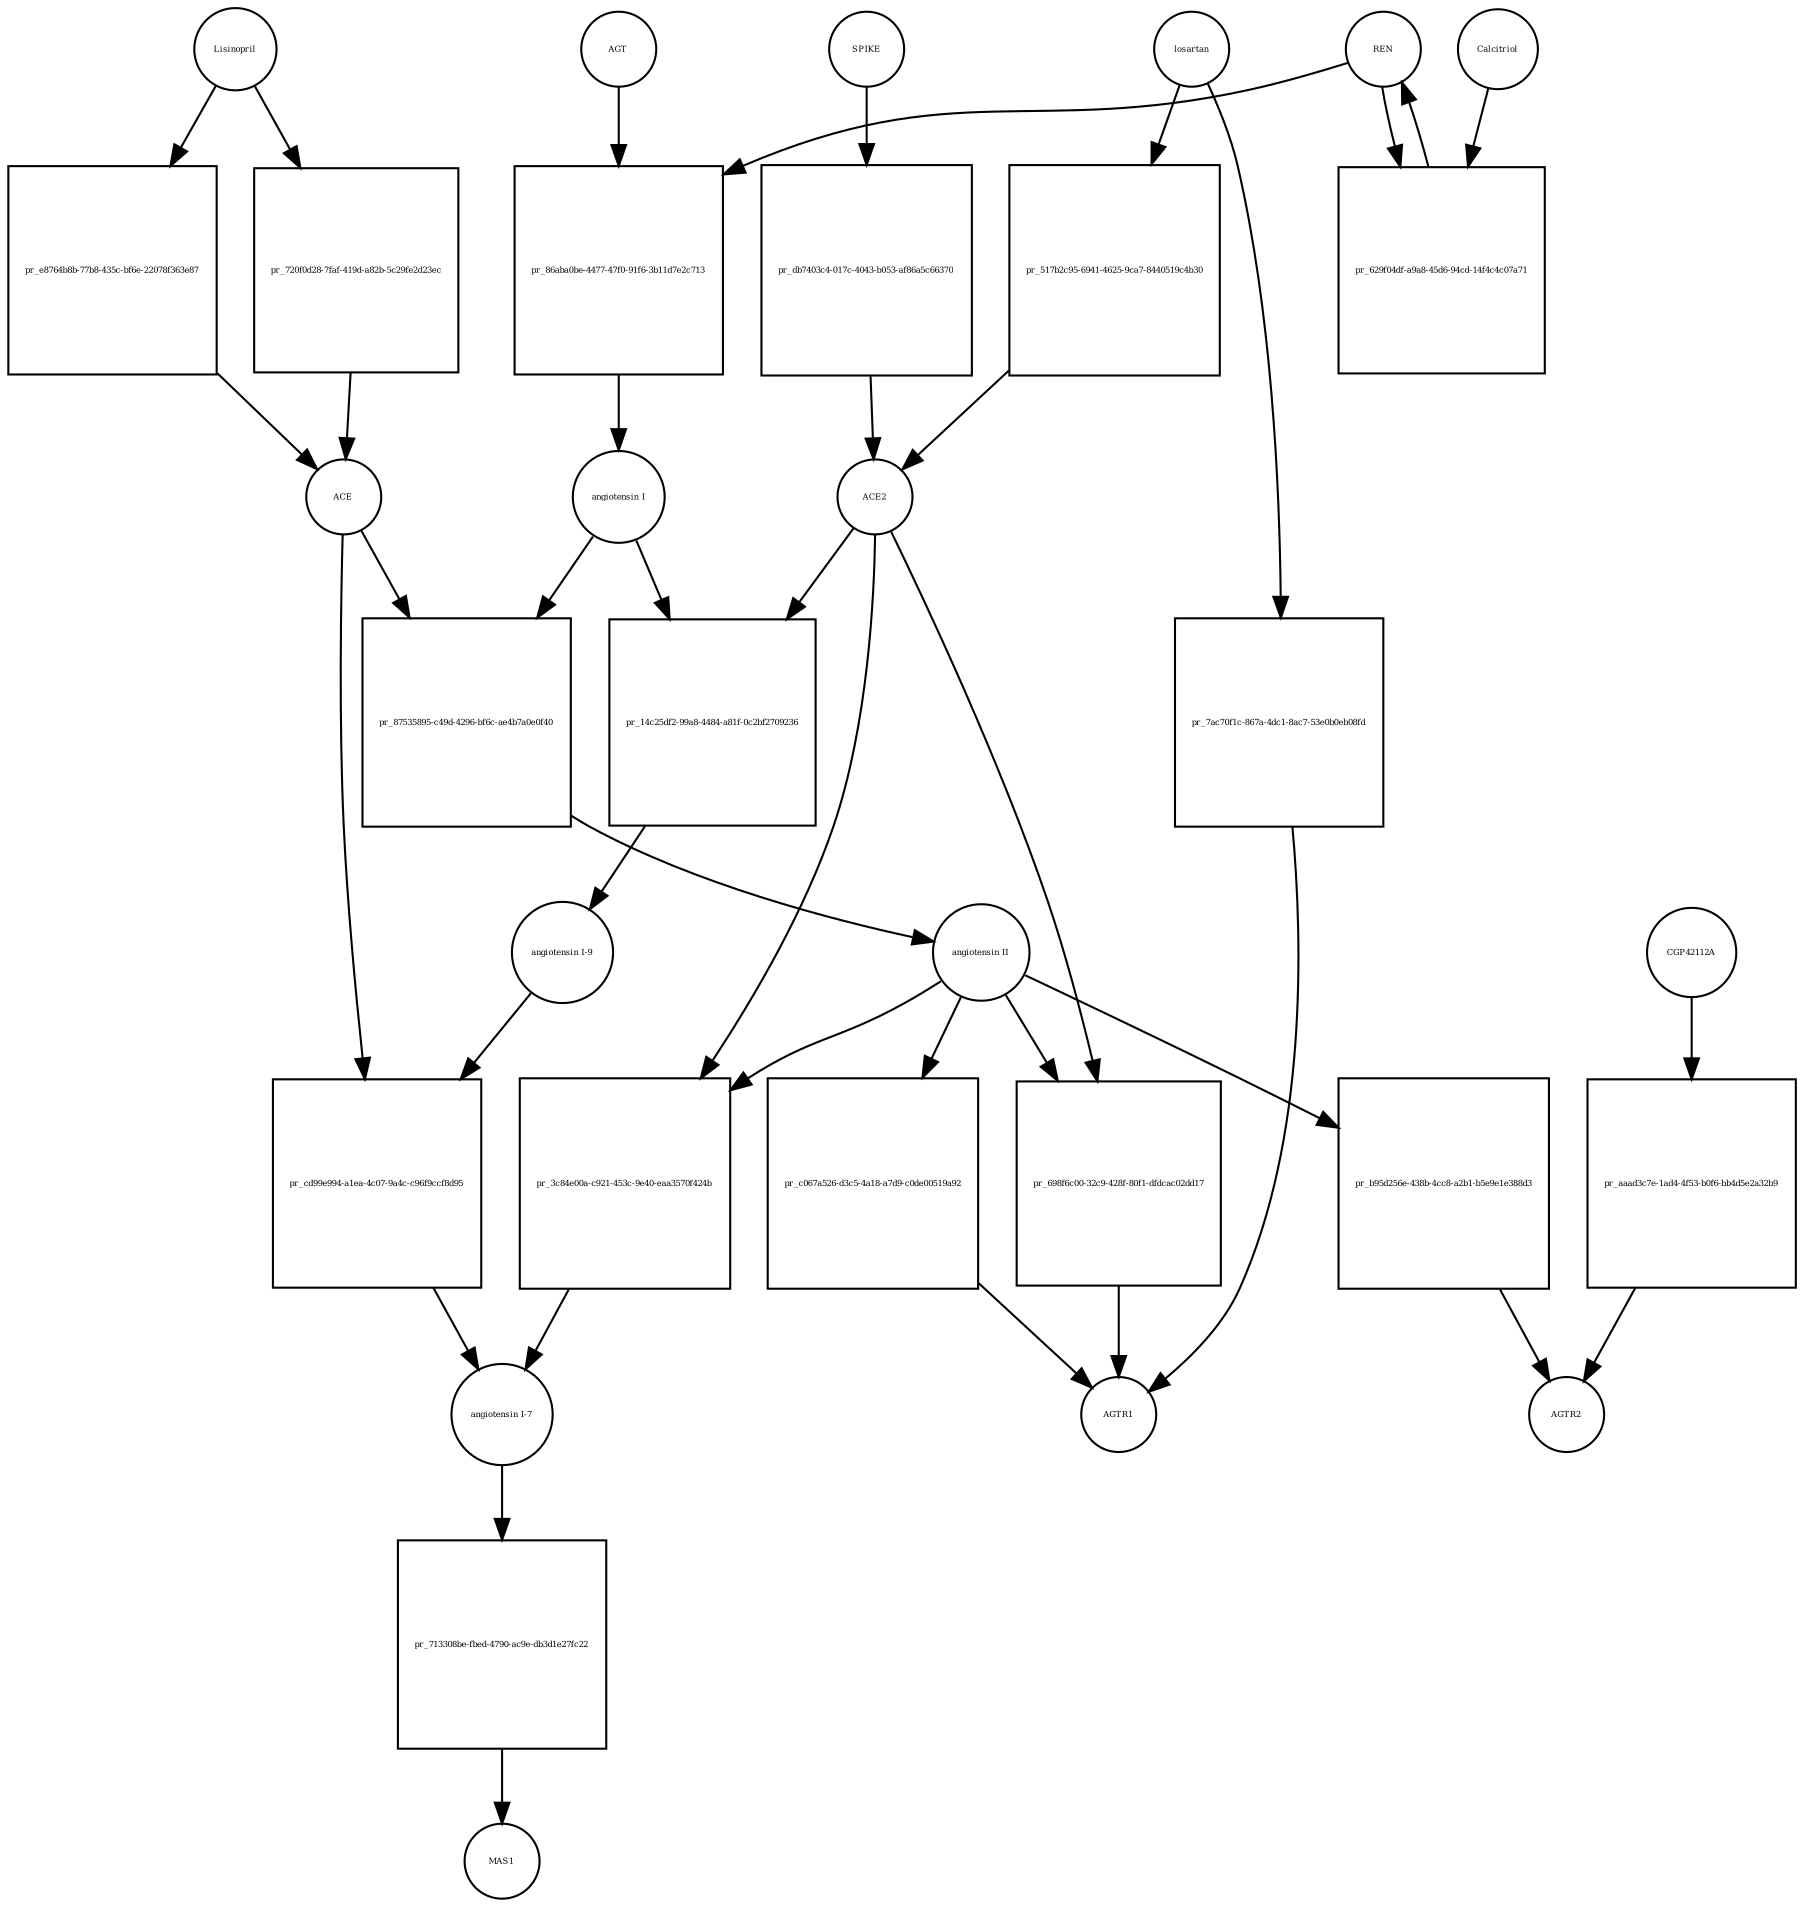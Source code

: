 strict digraph  {
AGT [annotation="", bipartite=0, cls=macromolecule, fontsize=4, label=AGT, shape=circle];
"pr_86aba0be-4477-47f0-91f6-3b11d7e2c713" [annotation="", bipartite=1, cls=process, fontsize=4, label="pr_86aba0be-4477-47f0-91f6-3b11d7e2c713", shape=square];
"angiotensin I" [annotation="", bipartite=0, cls="simple chemical", fontsize=4, label="angiotensin I", shape=circle];
REN [annotation="", bipartite=0, cls=macromolecule, fontsize=4, label=REN, shape=circle];
"pr_87535895-c49d-4296-bf6c-ae4b7a0e0f40" [annotation="", bipartite=1, cls=process, fontsize=4, label="pr_87535895-c49d-4296-bf6c-ae4b7a0e0f40", shape=square];
"angiotensin II" [annotation="", bipartite=0, cls="simple chemical", fontsize=4, label="angiotensin II", shape=circle];
ACE [annotation="", bipartite=0, cls=macromolecule, fontsize=4, label=ACE, shape=circle];
"pr_14c25df2-99a8-4484-a81f-0c2bf2709236" [annotation="", bipartite=1, cls=process, fontsize=4, label="pr_14c25df2-99a8-4484-a81f-0c2bf2709236", shape=square];
"angiotensin I-9" [annotation="", bipartite=0, cls="simple chemical", fontsize=4, label="angiotensin I-9", shape=circle];
ACE2 [annotation="", bipartite=0, cls=macromolecule, fontsize=4, label=ACE2, shape=circle];
"pr_cd99e994-a1ea-4c07-9a4c-c96f9ccf8d95" [annotation="", bipartite=1, cls=process, fontsize=4, label="pr_cd99e994-a1ea-4c07-9a4c-c96f9ccf8d95", shape=square];
"angiotensin I-7" [annotation="", bipartite=0, cls="simple chemical", fontsize=4, label="angiotensin I-7", shape=circle];
"pr_3c84e00a-c921-453c-9e40-eaa3570f424b" [annotation="", bipartite=1, cls=process, fontsize=4, label="pr_3c84e00a-c921-453c-9e40-eaa3570f424b", shape=square];
SPIKE [annotation="", bipartite=0, cls=macromolecule, fontsize=4, label=SPIKE, shape=circle];
"pr_db7403c4-017c-4043-b053-af86a5c66370" [annotation="", bipartite=1, cls=process, fontsize=4, label="pr_db7403c4-017c-4043-b053-af86a5c66370", shape=square];
Lisinopril [annotation="", bipartite=0, cls="simple chemical", fontsize=4, label=Lisinopril, shape=circle];
"pr_e8764b8b-77b8-435c-bf6e-22078f363e87" [annotation="", bipartite=1, cls=process, fontsize=4, label="pr_e8764b8b-77b8-435c-bf6e-22078f363e87", shape=square];
"pr_c067a526-d3c5-4a18-a7d9-c0de00519a92" [annotation="", bipartite=1, cls=process, fontsize=4, label="pr_c067a526-d3c5-4a18-a7d9-c0de00519a92", shape=square];
AGTR1 [annotation="", bipartite=0, cls=macromolecule, fontsize=4, label=AGTR1, shape=circle];
"pr_b95d256e-438b-4cc8-a2b1-b5e9e1e388d3" [annotation="", bipartite=1, cls=process, fontsize=4, label="pr_b95d256e-438b-4cc8-a2b1-b5e9e1e388d3", shape=square];
AGTR2 [annotation="", bipartite=0, cls=macromolecule, fontsize=4, label=AGTR2, shape=circle];
"pr_713308be-fbed-4790-ac9e-db3d1e27fc22" [annotation="", bipartite=1, cls=process, fontsize=4, label="pr_713308be-fbed-4790-ac9e-db3d1e27fc22", shape=square];
MAS1 [annotation="", bipartite=0, cls=macromolecule, fontsize=4, label=MAS1, shape=circle];
losartan [annotation="", bipartite=0, cls="simple chemical", fontsize=4, label=losartan, shape=circle];
"pr_7ac70f1c-867a-4dc1-8ac7-53e0b0eb08fd" [annotation="", bipartite=1, cls=process, fontsize=4, label="pr_7ac70f1c-867a-4dc1-8ac7-53e0b0eb08fd", shape=square];
"pr_629f04df-a9a8-45d6-94cd-14f4c4c07a71" [annotation="", bipartite=1, cls=process, fontsize=4, label="pr_629f04df-a9a8-45d6-94cd-14f4c4c07a71", shape=square];
Calcitriol [annotation="", bipartite=0, cls="simple chemical", fontsize=4, label=Calcitriol, shape=circle];
"pr_720f0d28-7faf-419d-a82b-5c29fe2d23ec" [annotation="", bipartite=1, cls=process, fontsize=4, label="pr_720f0d28-7faf-419d-a82b-5c29fe2d23ec", shape=square];
"pr_698f6c00-32c9-428f-80f1-dfdcac02dd17" [annotation="", bipartite=1, cls=process, fontsize=4, label="pr_698f6c00-32c9-428f-80f1-dfdcac02dd17", shape=square];
CGP42112A [annotation="", bipartite=0, cls="simple chemical", fontsize=4, label=CGP42112A, shape=circle];
"pr_aaad3c7e-1ad4-4f53-b0f6-bb4d5e2a32b9" [annotation="", bipartite=1, cls=process, fontsize=4, label="pr_aaad3c7e-1ad4-4f53-b0f6-bb4d5e2a32b9", shape=square];
"pr_517b2c95-6941-4625-9ca7-8440519c4b30" [annotation="", bipartite=1, cls=process, fontsize=4, label="pr_517b2c95-6941-4625-9ca7-8440519c4b30", shape=square];
AGT -> "pr_86aba0be-4477-47f0-91f6-3b11d7e2c713"  [annotation="", interaction_type=consumption];
"pr_86aba0be-4477-47f0-91f6-3b11d7e2c713" -> "angiotensin I"  [annotation="", interaction_type=production];
"angiotensin I" -> "pr_87535895-c49d-4296-bf6c-ae4b7a0e0f40"  [annotation="", interaction_type=consumption];
"angiotensin I" -> "pr_14c25df2-99a8-4484-a81f-0c2bf2709236"  [annotation="", interaction_type=consumption];
REN -> "pr_86aba0be-4477-47f0-91f6-3b11d7e2c713"  [annotation="", interaction_type=catalysis];
REN -> "pr_629f04df-a9a8-45d6-94cd-14f4c4c07a71"  [annotation="", interaction_type=consumption];
"pr_87535895-c49d-4296-bf6c-ae4b7a0e0f40" -> "angiotensin II"  [annotation="", interaction_type=production];
"angiotensin II" -> "pr_3c84e00a-c921-453c-9e40-eaa3570f424b"  [annotation="", interaction_type=consumption];
"angiotensin II" -> "pr_c067a526-d3c5-4a18-a7d9-c0de00519a92"  [annotation="", interaction_type=consumption];
"angiotensin II" -> "pr_b95d256e-438b-4cc8-a2b1-b5e9e1e388d3"  [annotation="", interaction_type=consumption];
"angiotensin II" -> "pr_698f6c00-32c9-428f-80f1-dfdcac02dd17"  [annotation="", interaction_type=modulation];
ACE -> "pr_87535895-c49d-4296-bf6c-ae4b7a0e0f40"  [annotation="", interaction_type=catalysis];
ACE -> "pr_cd99e994-a1ea-4c07-9a4c-c96f9ccf8d95"  [annotation="", interaction_type=catalysis];
"pr_14c25df2-99a8-4484-a81f-0c2bf2709236" -> "angiotensin I-9"  [annotation="", interaction_type=production];
"angiotensin I-9" -> "pr_cd99e994-a1ea-4c07-9a4c-c96f9ccf8d95"  [annotation="", interaction_type=consumption];
ACE2 -> "pr_14c25df2-99a8-4484-a81f-0c2bf2709236"  [annotation="", interaction_type=catalysis];
ACE2 -> "pr_3c84e00a-c921-453c-9e40-eaa3570f424b"  [annotation="", interaction_type=catalysis];
ACE2 -> "pr_698f6c00-32c9-428f-80f1-dfdcac02dd17"  [annotation="", interaction_type=consumption];
"pr_cd99e994-a1ea-4c07-9a4c-c96f9ccf8d95" -> "angiotensin I-7"  [annotation="", interaction_type=production];
"angiotensin I-7" -> "pr_713308be-fbed-4790-ac9e-db3d1e27fc22"  [annotation="", interaction_type=consumption];
"pr_3c84e00a-c921-453c-9e40-eaa3570f424b" -> "angiotensin I-7"  [annotation="", interaction_type=production];
SPIKE -> "pr_db7403c4-017c-4043-b053-af86a5c66370"  [annotation="", interaction_type=consumption];
"pr_db7403c4-017c-4043-b053-af86a5c66370" -> ACE2  [annotation="", interaction_type=production];
Lisinopril -> "pr_e8764b8b-77b8-435c-bf6e-22078f363e87"  [annotation="", interaction_type=consumption];
Lisinopril -> "pr_720f0d28-7faf-419d-a82b-5c29fe2d23ec"  [annotation="", interaction_type=consumption];
"pr_e8764b8b-77b8-435c-bf6e-22078f363e87" -> ACE  [annotation="", interaction_type=production];
"pr_c067a526-d3c5-4a18-a7d9-c0de00519a92" -> AGTR1  [annotation="", interaction_type=production];
"pr_b95d256e-438b-4cc8-a2b1-b5e9e1e388d3" -> AGTR2  [annotation="", interaction_type=production];
"pr_713308be-fbed-4790-ac9e-db3d1e27fc22" -> MAS1  [annotation="", interaction_type=production];
losartan -> "pr_7ac70f1c-867a-4dc1-8ac7-53e0b0eb08fd"  [annotation="", interaction_type=consumption];
losartan -> "pr_517b2c95-6941-4625-9ca7-8440519c4b30"  [annotation="", interaction_type=consumption];
"pr_7ac70f1c-867a-4dc1-8ac7-53e0b0eb08fd" -> AGTR1  [annotation="", interaction_type=production];
"pr_629f04df-a9a8-45d6-94cd-14f4c4c07a71" -> REN  [annotation="", interaction_type=production];
Calcitriol -> "pr_629f04df-a9a8-45d6-94cd-14f4c4c07a71"  [annotation="", interaction_type=inhibition];
"pr_720f0d28-7faf-419d-a82b-5c29fe2d23ec" -> ACE  [annotation="", interaction_type=production];
"pr_698f6c00-32c9-428f-80f1-dfdcac02dd17" -> AGTR1  [annotation="", interaction_type=production];
CGP42112A -> "pr_aaad3c7e-1ad4-4f53-b0f6-bb4d5e2a32b9"  [annotation="", interaction_type=consumption];
"pr_aaad3c7e-1ad4-4f53-b0f6-bb4d5e2a32b9" -> AGTR2  [annotation="", interaction_type=production];
"pr_517b2c95-6941-4625-9ca7-8440519c4b30" -> ACE2  [annotation="", interaction_type=production];
}

